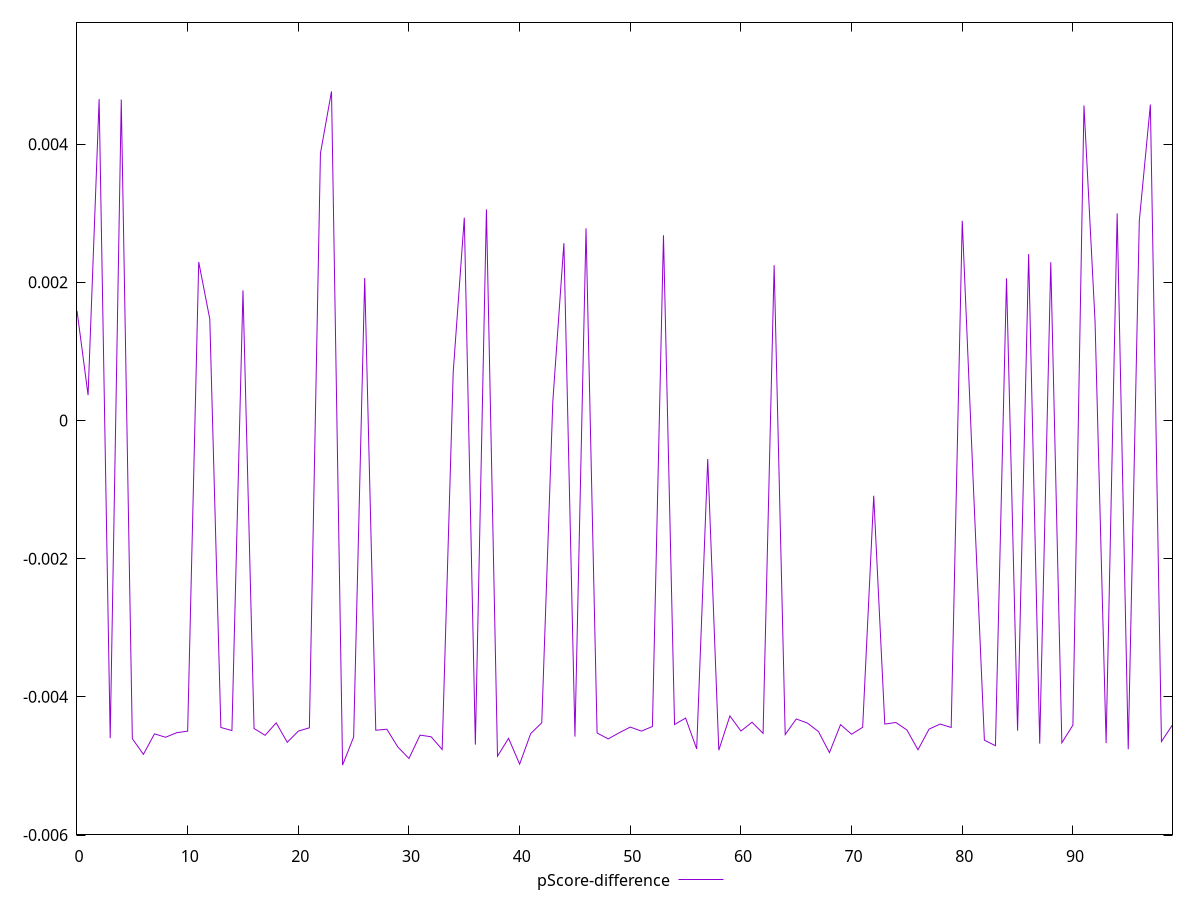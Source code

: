 reset

$pScoreDifference <<EOF
0 0.001588436214431166
1 0.00036740281170288824
2 0.004652075975952297
3 -0.0045978730808101664
4 0.00464493773271657
5 -0.00460467414108523
6 -0.0048318937371989445
7 -0.004535155798869206
8 -0.004584589302421005
9 -0.004519477167665764
10 -0.0044962917288553506
11 0.002293671739640235
12 0.0014687273548431579
13 -0.004442946607618126
14 -0.004487701978242775
15 0.0018836011505282135
16 -0.00445744566164763
17 -0.004556274766914559
18 -0.004376157625697652
19 -0.0046573929513140655
20 -0.004495578452436422
21 -0.004447813148088509
22 0.0038671404556120947
23 0.004763408591465734
24 -0.004986722777669206
25 -0.0045814963336587855
26 0.0020623024688002367
27 -0.004483269183645833
28 -0.004468128490255019
29 -0.0047271038244774966
30 -0.0048912667136568055
31 -0.004553578742158559
32 -0.004577210680559052
33 -0.004761652376479408
34 0.0007057649032531366
35 0.002935281693867031
36 -0.004692134736148046
37 0.003055385983885106
38 -0.004858571293904879
39 -0.004600083065563032
40 -0.004973674102308201
41 -0.00453176548367118
42 -0.004375245464181221
43 0.00027545833537601094
44 0.002567064081712256
45 -0.004575587035656081
46 0.0027813139690406885
47 -0.0045221782776527775
48 -0.004608214917913411
49 -0.004519665750124524
50 -0.004437135465190201
51 -0.004495645960640671
52 -0.004429331354655619
53 0.0026803449124558343
54 -0.004400740566450123
55 -0.004306629617404134
56 -0.004753427165542501
57 -0.0005579700065206916
58 -0.00477200562482083
59 -0.0042760318884613735
60 -0.004494675968503392
61 -0.004367056659082991
62 -0.004528146867904814
63 0.0022473283092594443
64 -0.0045457321861007705
65 -0.00432027126604595
66 -0.004378352277005337
67 -0.004501220151868823
68 -0.004806980043433828
69 -0.00440179751694425
70 -0.004541014227458118
71 -0.0044403479183063865
72 -0.0010895847960880056
73 -0.004393058536527383
74 -0.004371268259933725
75 -0.00447930063758728
76 -0.004765654775812367
77 -0.00446741191983957
78 -0.004393617697627361
79 -0.004442856402118944
80 0.0028902778522132966
81 -0.0009258487874244103
82 -0.004627122254208027
83 -0.004706714992662953
84 0.002057736092440754
85 -0.004488778611583699
86 0.0024087858092813885
87 -0.004677693314926068
88 0.0022907483069956047
89 -0.004665435975351295
90 -0.0044085583123871785
91 0.004559228919045699
92 0.0014375831657030824
93 -0.004669581258823774
94 0.002997238578080319
95 -0.004758245997273036
96 0.0028880217878111125
97 0.0045729637164230175
98 -0.0046463787493769
99 -0.004405895593065479
EOF

set key outside below
set xrange [0:99]
set yrange [-0.005986722777669206:0.005763408591465734]
set trange [-0.005986722777669206:0.005763408591465734]
set terminal svg size 640, 500 enhanced background rgb 'white'
set output "report_00019_2021-02-10T18-14-37.922Z//first-cpu-idle/samples/pages+cached+noadtech+nomedia/pScore-difference/values.svg"

plot $pScoreDifference title "pScore-difference" with line

reset
